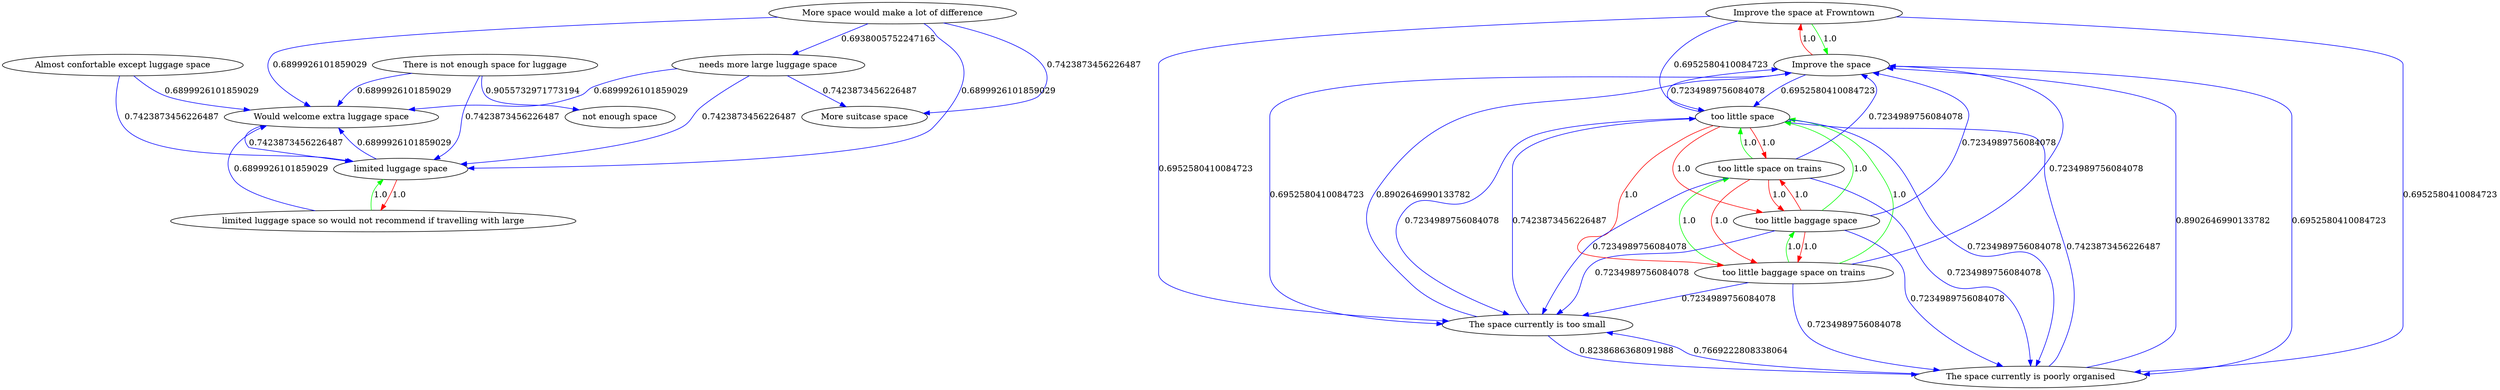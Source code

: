 digraph rawGraph {
"Almost confortable except luggage space";"Improve the space at Frowntown";"Improve the space";"More space would make a lot of difference";"More suitcase space";"The space currently is poorly organised";"The space currently is too small";"There is not enough space for luggage";"Would welcome extra luggage space";"limited luggage space so would not recommend if travelling with large";"limited luggage space";"needs more large luggage space";"not enough space";"too little baggage space on trains";"too little baggage space";"too little space";"too little space on trains";"Improve the space at Frowntown" -> "Improve the space" [label=1.0] [color=green]
"Improve the space" -> "Improve the space at Frowntown" [label=1.0] [color=red]
"More space would make a lot of difference" -> "More suitcase space" [label=0.7423873456226487] [color=blue]
"Improve the space" -> "The space currently is poorly organised" [label=0.6952580410084723] [color=blue]
"The space currently is poorly organised" -> "Improve the space" [label=0.8902646990133782] [color=blue]
"Improve the space at Frowntown" -> "The space currently is poorly organised" [label=0.6952580410084723] [color=blue]
"The space currently is too small" -> "The space currently is poorly organised" [label=0.8238686368091988] [color=blue]
"The space currently is poorly organised" -> "The space currently is too small" [label=0.7669222808338064] [color=blue]
"The space currently is too small" -> "Improve the space" [label=0.8902646990133782] [color=blue]
"Improve the space" -> "The space currently is too small" [label=0.6952580410084723] [color=blue]
"Improve the space at Frowntown" -> "The space currently is too small" [label=0.6952580410084723] [color=blue]
"Almost confortable except luggage space" -> "Would welcome extra luggage space" [label=0.6899926101859029] [color=blue]
"There is not enough space for luggage" -> "Would welcome extra luggage space" [label=0.6899926101859029] [color=blue]
"limited luggage space so would not recommend if travelling with large" -> "limited luggage space" [label=1.0] [color=green]
"limited luggage space" -> "limited luggage space so would not recommend if travelling with large" [label=1.0] [color=red]
"Would welcome extra luggage space" -> "limited luggage space" [label=0.7423873456226487] [color=blue]
"limited luggage space" -> "Would welcome extra luggage space" [label=0.6899926101859029] [color=blue]
"Almost confortable except luggage space" -> "limited luggage space" [label=0.7423873456226487] [color=blue]
"There is not enough space for luggage" -> "limited luggage space" [label=0.7423873456226487] [color=blue]
"limited luggage space so would not recommend if travelling with large" -> "Would welcome extra luggage space" [label=0.6899926101859029] [color=blue]
"needs more large luggage space" -> "More suitcase space" [label=0.7423873456226487] [color=blue]
"needs more large luggage space" -> "Would welcome extra luggage space" [label=0.6899926101859029] [color=blue]
"More space would make a lot of difference" -> "needs more large luggage space" [label=0.6938005752247165] [color=blue]
"needs more large luggage space" -> "limited luggage space" [label=0.7423873456226487] [color=blue]
"There is not enough space for luggage" -> "not enough space" [label=0.9055732971773194] [color=blue]
"too little baggage space on trains" -> "too little baggage space" [label=1.0] [color=green]
"too little baggage space" -> "too little space" [label=1.0] [color=green]
"too little baggage space on trains" -> "too little space on trains" [label=1.0] [color=green]
"too little space on trains" -> "too little space" [label=1.0] [color=green]
"too little baggage space on trains" -> "too little space" [label=1.0] [color=green]
"too little baggage space" -> "too little baggage space on trains" [label=1.0] [color=red]
"too little baggage space" -> "too little space on trains" [label=1.0] [color=red]
"too little space" -> "too little baggage space on trains" [label=1.0] [color=red]
"too little space" -> "too little baggage space" [label=1.0] [color=red]
"too little space" -> "too little space on trains" [label=1.0] [color=red]
"too little space on trains" -> "too little baggage space on trains" [label=1.0] [color=red]
"too little space on trains" -> "too little baggage space" [label=1.0] [color=red]
"The space currently is poorly organised" -> "too little space" [label=0.7423873456226487] [color=blue]
"The space currently is too small" -> "too little space" [label=0.7423873456226487] [color=blue]
"too little space" -> "The space currently is too small" [label=0.7234989756084078] [color=blue]
"Improve the space at Frowntown" -> "too little space" [label=0.6952580410084723] [color=blue]
"Improve the space" -> "too little space" [label=0.6952580410084723] [color=blue]
"More space would make a lot of difference" -> "Would welcome extra luggage space" [label=0.6899926101859029] [color=blue]
"More space would make a lot of difference" -> "limited luggage space" [label=0.6899926101859029] [color=blue]
"too little baggage space on trains" -> "The space currently is too small" [label=0.7234989756084078] [color=blue]
"too little baggage space" -> "The space currently is too small" [label=0.7234989756084078] [color=blue]
"too little space" -> "The space currently is poorly organised" [label=0.7234989756084078] [color=blue]
"too little space" -> "Improve the space" [label=0.7234989756084078] [color=blue]
"too little space on trains" -> "The space currently is poorly organised" [label=0.7234989756084078] [color=blue]
"too little space on trains" -> "The space currently is too small" [label=0.7234989756084078] [color=blue]
"too little space on trains" -> "Improve the space" [label=0.7234989756084078] [color=blue]
"too little baggage space on trains" -> "The space currently is poorly organised" [label=0.7234989756084078] [color=blue]
"too little baggage space on trains" -> "Improve the space" [label=0.7234989756084078] [color=blue]
"too little baggage space" -> "The space currently is poorly organised" [label=0.7234989756084078] [color=blue]
"too little baggage space" -> "Improve the space" [label=0.7234989756084078] [color=blue]
}